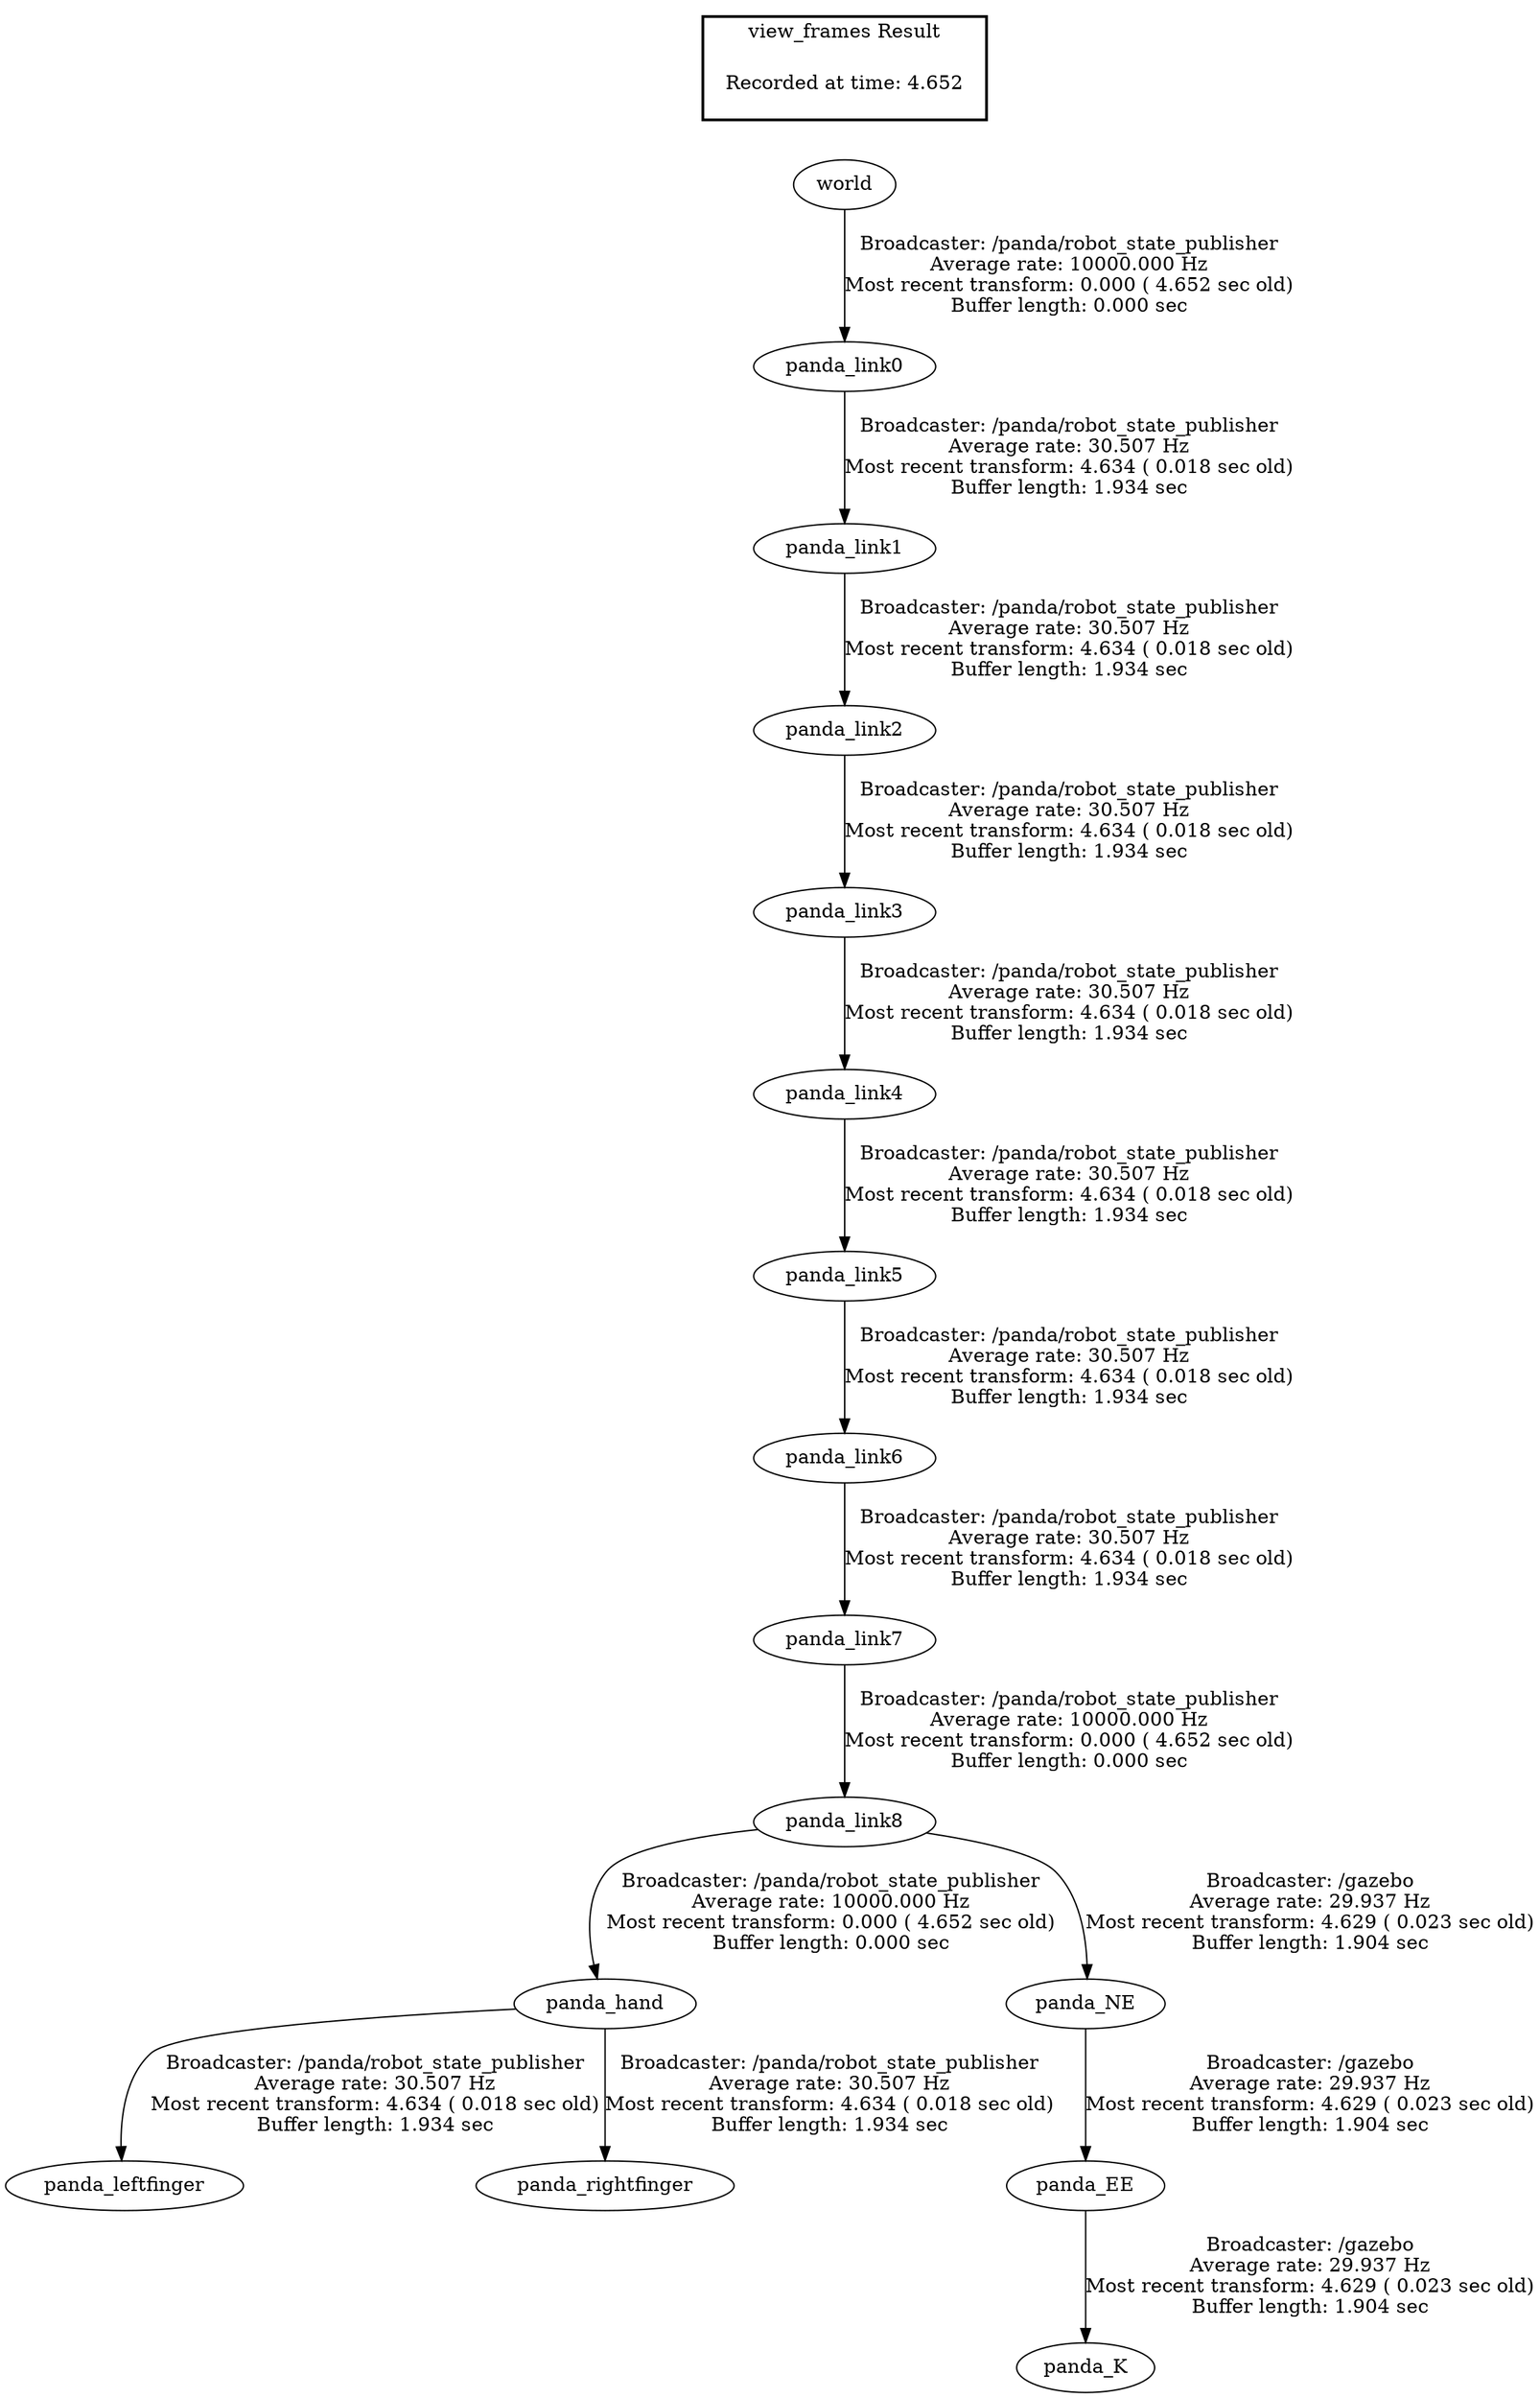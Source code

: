 digraph G {
"panda_link8" -> "panda_hand"[label="Broadcaster: /panda/robot_state_publisher\nAverage rate: 10000.000 Hz\nMost recent transform: 0.000 ( 4.652 sec old)\nBuffer length: 0.000 sec\n"];
"panda_link7" -> "panda_link8"[label="Broadcaster: /panda/robot_state_publisher\nAverage rate: 10000.000 Hz\nMost recent transform: 0.000 ( 4.652 sec old)\nBuffer length: 0.000 sec\n"];
"panda_link6" -> "panda_link7"[label="Broadcaster: /panda/robot_state_publisher\nAverage rate: 30.507 Hz\nMost recent transform: 4.634 ( 0.018 sec old)\nBuffer length: 1.934 sec\n"];
"world" -> "panda_link0"[label="Broadcaster: /panda/robot_state_publisher\nAverage rate: 10000.000 Hz\nMost recent transform: 0.000 ( 4.652 sec old)\nBuffer length: 0.000 sec\n"];
"panda_hand" -> "panda_leftfinger"[label="Broadcaster: /panda/robot_state_publisher\nAverage rate: 30.507 Hz\nMost recent transform: 4.634 ( 0.018 sec old)\nBuffer length: 1.934 sec\n"];
"panda_hand" -> "panda_rightfinger"[label="Broadcaster: /panda/robot_state_publisher\nAverage rate: 30.507 Hz\nMost recent transform: 4.634 ( 0.018 sec old)\nBuffer length: 1.934 sec\n"];
"panda_link0" -> "panda_link1"[label="Broadcaster: /panda/robot_state_publisher\nAverage rate: 30.507 Hz\nMost recent transform: 4.634 ( 0.018 sec old)\nBuffer length: 1.934 sec\n"];
"panda_link1" -> "panda_link2"[label="Broadcaster: /panda/robot_state_publisher\nAverage rate: 30.507 Hz\nMost recent transform: 4.634 ( 0.018 sec old)\nBuffer length: 1.934 sec\n"];
"panda_link2" -> "panda_link3"[label="Broadcaster: /panda/robot_state_publisher\nAverage rate: 30.507 Hz\nMost recent transform: 4.634 ( 0.018 sec old)\nBuffer length: 1.934 sec\n"];
"panda_link3" -> "panda_link4"[label="Broadcaster: /panda/robot_state_publisher\nAverage rate: 30.507 Hz\nMost recent transform: 4.634 ( 0.018 sec old)\nBuffer length: 1.934 sec\n"];
"panda_link4" -> "panda_link5"[label="Broadcaster: /panda/robot_state_publisher\nAverage rate: 30.507 Hz\nMost recent transform: 4.634 ( 0.018 sec old)\nBuffer length: 1.934 sec\n"];
"panda_link5" -> "panda_link6"[label="Broadcaster: /panda/robot_state_publisher\nAverage rate: 30.507 Hz\nMost recent transform: 4.634 ( 0.018 sec old)\nBuffer length: 1.934 sec\n"];
"panda_link8" -> "panda_NE"[label="Broadcaster: /gazebo\nAverage rate: 29.937 Hz\nMost recent transform: 4.629 ( 0.023 sec old)\nBuffer length: 1.904 sec\n"];
"panda_NE" -> "panda_EE"[label="Broadcaster: /gazebo\nAverage rate: 29.937 Hz\nMost recent transform: 4.629 ( 0.023 sec old)\nBuffer length: 1.904 sec\n"];
"panda_EE" -> "panda_K"[label="Broadcaster: /gazebo\nAverage rate: 29.937 Hz\nMost recent transform: 4.629 ( 0.023 sec old)\nBuffer length: 1.904 sec\n"];
edge [style=invis];
 subgraph cluster_legend { style=bold; color=black; label ="view_frames Result";
"Recorded at time: 4.652"[ shape=plaintext ] ;
 }->"world";
}